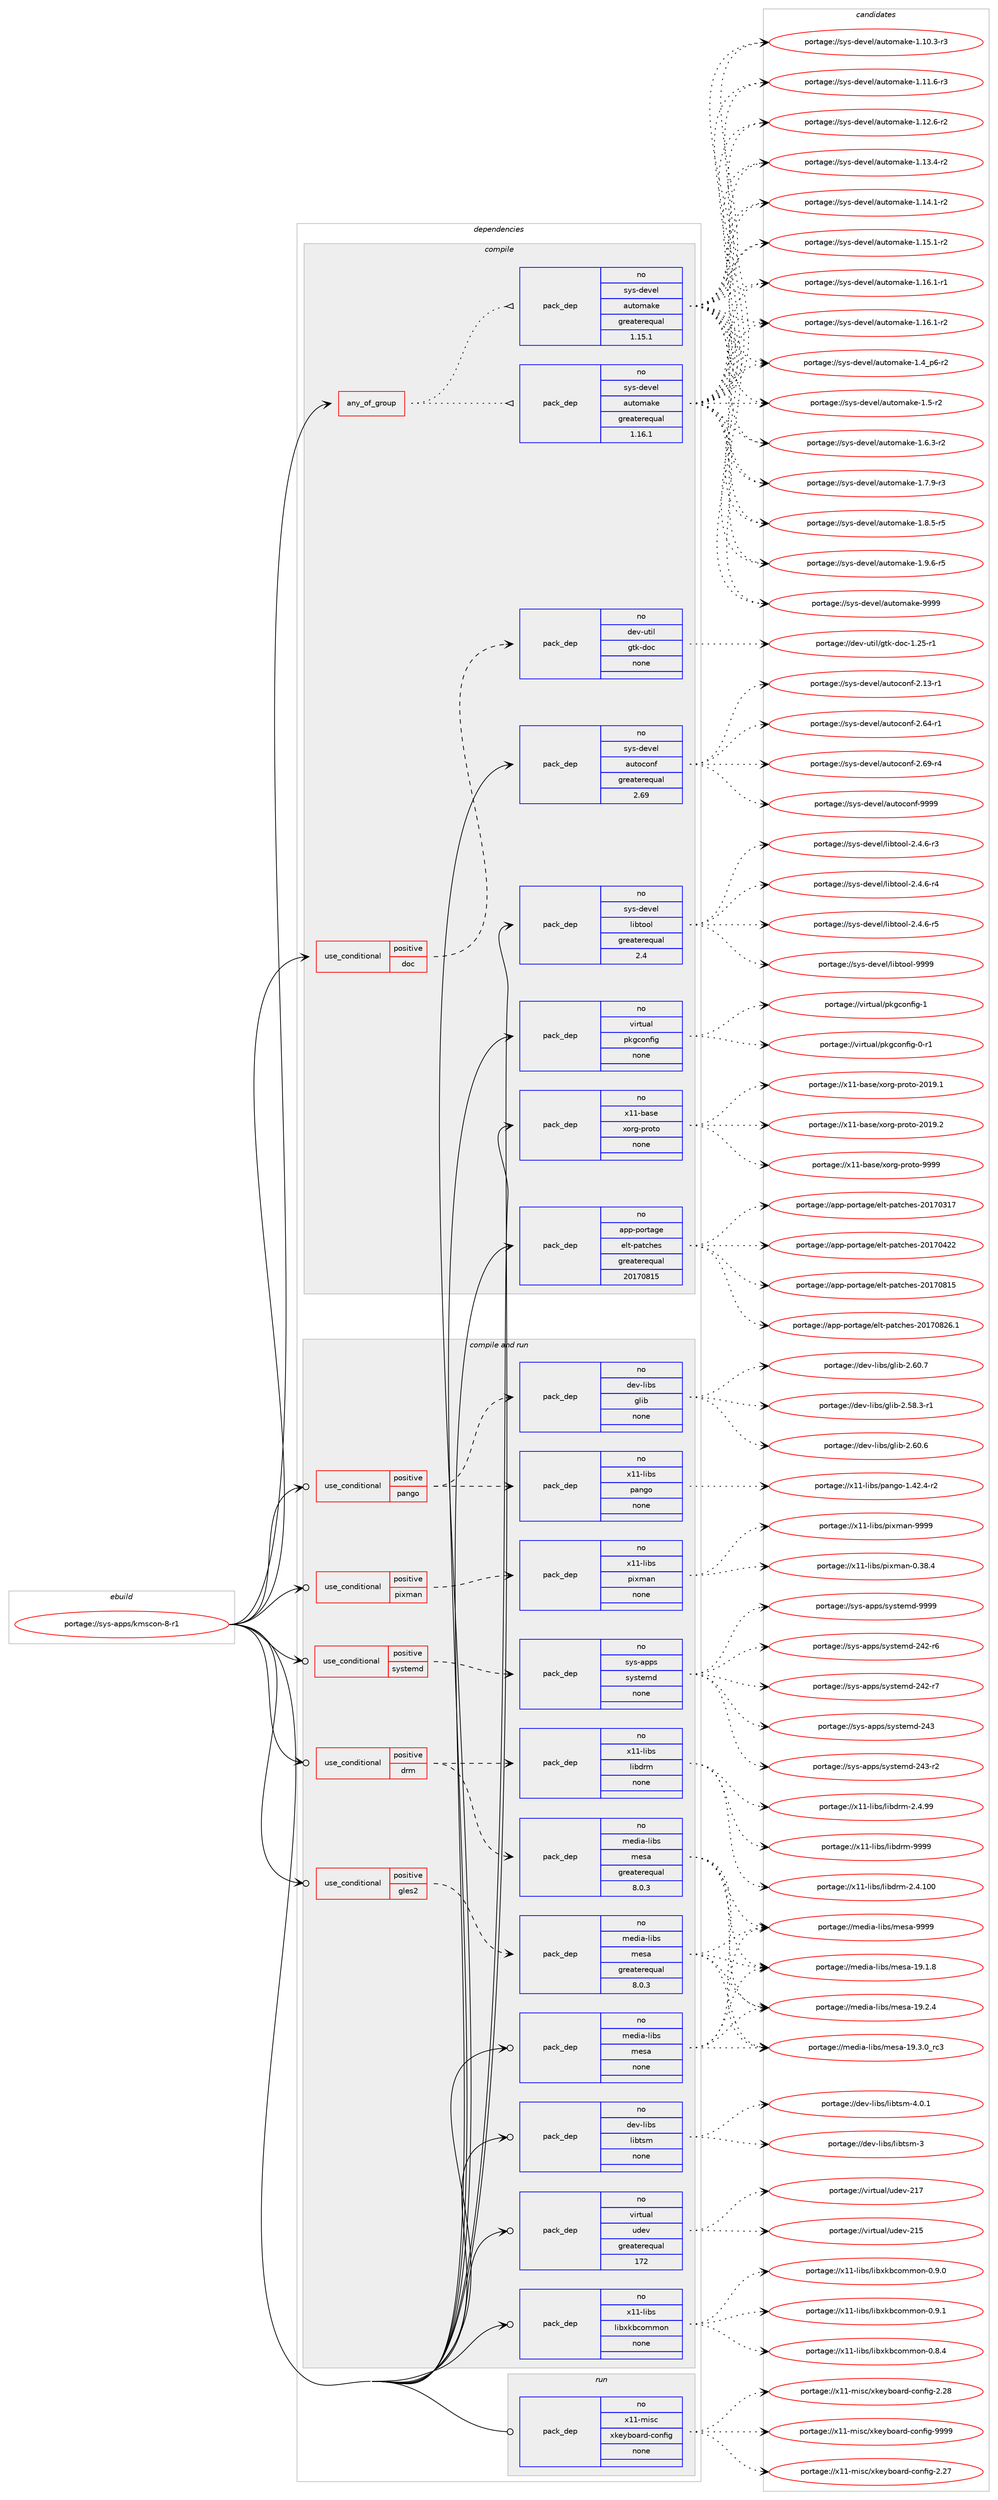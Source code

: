 digraph prolog {

# *************
# Graph options
# *************

newrank=true;
concentrate=true;
compound=true;
graph [rankdir=LR,fontname=Helvetica,fontsize=10,ranksep=1.5];#, ranksep=2.5, nodesep=0.2];
edge  [arrowhead=vee];
node  [fontname=Helvetica,fontsize=10];

# **********
# The ebuild
# **********

subgraph cluster_leftcol {
color=gray;
rank=same;
label=<<i>ebuild</i>>;
id [label="portage://sys-apps/kmscon-8-r1", color=red, width=4, href="../sys-apps/kmscon-8-r1.svg"];
}

# ****************
# The dependencies
# ****************

subgraph cluster_midcol {
color=gray;
label=<<i>dependencies</i>>;
subgraph cluster_compile {
fillcolor="#eeeeee";
style=filled;
label=<<i>compile</i>>;
subgraph any6621 {
dependency409082 [label=<<TABLE BORDER="0" CELLBORDER="1" CELLSPACING="0" CELLPADDING="4"><TR><TD CELLPADDING="10">any_of_group</TD></TR></TABLE>>, shape=none, color=red];subgraph pack302766 {
dependency409083 [label=<<TABLE BORDER="0" CELLBORDER="1" CELLSPACING="0" CELLPADDING="4" WIDTH="220"><TR><TD ROWSPAN="6" CELLPADDING="30">pack_dep</TD></TR><TR><TD WIDTH="110">no</TD></TR><TR><TD>sys-devel</TD></TR><TR><TD>automake</TD></TR><TR><TD>greaterequal</TD></TR><TR><TD>1.16.1</TD></TR></TABLE>>, shape=none, color=blue];
}
dependency409082:e -> dependency409083:w [weight=20,style="dotted",arrowhead="oinv"];
subgraph pack302767 {
dependency409084 [label=<<TABLE BORDER="0" CELLBORDER="1" CELLSPACING="0" CELLPADDING="4" WIDTH="220"><TR><TD ROWSPAN="6" CELLPADDING="30">pack_dep</TD></TR><TR><TD WIDTH="110">no</TD></TR><TR><TD>sys-devel</TD></TR><TR><TD>automake</TD></TR><TR><TD>greaterequal</TD></TR><TR><TD>1.15.1</TD></TR></TABLE>>, shape=none, color=blue];
}
dependency409082:e -> dependency409084:w [weight=20,style="dotted",arrowhead="oinv"];
}
id:e -> dependency409082:w [weight=20,style="solid",arrowhead="vee"];
subgraph cond99477 {
dependency409085 [label=<<TABLE BORDER="0" CELLBORDER="1" CELLSPACING="0" CELLPADDING="4"><TR><TD ROWSPAN="3" CELLPADDING="10">use_conditional</TD></TR><TR><TD>positive</TD></TR><TR><TD>doc</TD></TR></TABLE>>, shape=none, color=red];
subgraph pack302768 {
dependency409086 [label=<<TABLE BORDER="0" CELLBORDER="1" CELLSPACING="0" CELLPADDING="4" WIDTH="220"><TR><TD ROWSPAN="6" CELLPADDING="30">pack_dep</TD></TR><TR><TD WIDTH="110">no</TD></TR><TR><TD>dev-util</TD></TR><TR><TD>gtk-doc</TD></TR><TR><TD>none</TD></TR><TR><TD></TD></TR></TABLE>>, shape=none, color=blue];
}
dependency409085:e -> dependency409086:w [weight=20,style="dashed",arrowhead="vee"];
}
id:e -> dependency409085:w [weight=20,style="solid",arrowhead="vee"];
subgraph pack302769 {
dependency409087 [label=<<TABLE BORDER="0" CELLBORDER="1" CELLSPACING="0" CELLPADDING="4" WIDTH="220"><TR><TD ROWSPAN="6" CELLPADDING="30">pack_dep</TD></TR><TR><TD WIDTH="110">no</TD></TR><TR><TD>app-portage</TD></TR><TR><TD>elt-patches</TD></TR><TR><TD>greaterequal</TD></TR><TR><TD>20170815</TD></TR></TABLE>>, shape=none, color=blue];
}
id:e -> dependency409087:w [weight=20,style="solid",arrowhead="vee"];
subgraph pack302770 {
dependency409088 [label=<<TABLE BORDER="0" CELLBORDER="1" CELLSPACING="0" CELLPADDING="4" WIDTH="220"><TR><TD ROWSPAN="6" CELLPADDING="30">pack_dep</TD></TR><TR><TD WIDTH="110">no</TD></TR><TR><TD>sys-devel</TD></TR><TR><TD>autoconf</TD></TR><TR><TD>greaterequal</TD></TR><TR><TD>2.69</TD></TR></TABLE>>, shape=none, color=blue];
}
id:e -> dependency409088:w [weight=20,style="solid",arrowhead="vee"];
subgraph pack302771 {
dependency409089 [label=<<TABLE BORDER="0" CELLBORDER="1" CELLSPACING="0" CELLPADDING="4" WIDTH="220"><TR><TD ROWSPAN="6" CELLPADDING="30">pack_dep</TD></TR><TR><TD WIDTH="110">no</TD></TR><TR><TD>sys-devel</TD></TR><TR><TD>libtool</TD></TR><TR><TD>greaterequal</TD></TR><TR><TD>2.4</TD></TR></TABLE>>, shape=none, color=blue];
}
id:e -> dependency409089:w [weight=20,style="solid",arrowhead="vee"];
subgraph pack302772 {
dependency409090 [label=<<TABLE BORDER="0" CELLBORDER="1" CELLSPACING="0" CELLPADDING="4" WIDTH="220"><TR><TD ROWSPAN="6" CELLPADDING="30">pack_dep</TD></TR><TR><TD WIDTH="110">no</TD></TR><TR><TD>virtual</TD></TR><TR><TD>pkgconfig</TD></TR><TR><TD>none</TD></TR><TR><TD></TD></TR></TABLE>>, shape=none, color=blue];
}
id:e -> dependency409090:w [weight=20,style="solid",arrowhead="vee"];
subgraph pack302773 {
dependency409091 [label=<<TABLE BORDER="0" CELLBORDER="1" CELLSPACING="0" CELLPADDING="4" WIDTH="220"><TR><TD ROWSPAN="6" CELLPADDING="30">pack_dep</TD></TR><TR><TD WIDTH="110">no</TD></TR><TR><TD>x11-base</TD></TR><TR><TD>xorg-proto</TD></TR><TR><TD>none</TD></TR><TR><TD></TD></TR></TABLE>>, shape=none, color=blue];
}
id:e -> dependency409091:w [weight=20,style="solid",arrowhead="vee"];
}
subgraph cluster_compileandrun {
fillcolor="#eeeeee";
style=filled;
label=<<i>compile and run</i>>;
subgraph cond99478 {
dependency409092 [label=<<TABLE BORDER="0" CELLBORDER="1" CELLSPACING="0" CELLPADDING="4"><TR><TD ROWSPAN="3" CELLPADDING="10">use_conditional</TD></TR><TR><TD>positive</TD></TR><TR><TD>drm</TD></TR></TABLE>>, shape=none, color=red];
subgraph pack302774 {
dependency409093 [label=<<TABLE BORDER="0" CELLBORDER="1" CELLSPACING="0" CELLPADDING="4" WIDTH="220"><TR><TD ROWSPAN="6" CELLPADDING="30">pack_dep</TD></TR><TR><TD WIDTH="110">no</TD></TR><TR><TD>x11-libs</TD></TR><TR><TD>libdrm</TD></TR><TR><TD>none</TD></TR><TR><TD></TD></TR></TABLE>>, shape=none, color=blue];
}
dependency409092:e -> dependency409093:w [weight=20,style="dashed",arrowhead="vee"];
subgraph pack302775 {
dependency409094 [label=<<TABLE BORDER="0" CELLBORDER="1" CELLSPACING="0" CELLPADDING="4" WIDTH="220"><TR><TD ROWSPAN="6" CELLPADDING="30">pack_dep</TD></TR><TR><TD WIDTH="110">no</TD></TR><TR><TD>media-libs</TD></TR><TR><TD>mesa</TD></TR><TR><TD>greaterequal</TD></TR><TR><TD>8.0.3</TD></TR></TABLE>>, shape=none, color=blue];
}
dependency409092:e -> dependency409094:w [weight=20,style="dashed",arrowhead="vee"];
}
id:e -> dependency409092:w [weight=20,style="solid",arrowhead="odotvee"];
subgraph cond99479 {
dependency409095 [label=<<TABLE BORDER="0" CELLBORDER="1" CELLSPACING="0" CELLPADDING="4"><TR><TD ROWSPAN="3" CELLPADDING="10">use_conditional</TD></TR><TR><TD>positive</TD></TR><TR><TD>gles2</TD></TR></TABLE>>, shape=none, color=red];
subgraph pack302776 {
dependency409096 [label=<<TABLE BORDER="0" CELLBORDER="1" CELLSPACING="0" CELLPADDING="4" WIDTH="220"><TR><TD ROWSPAN="6" CELLPADDING="30">pack_dep</TD></TR><TR><TD WIDTH="110">no</TD></TR><TR><TD>media-libs</TD></TR><TR><TD>mesa</TD></TR><TR><TD>greaterequal</TD></TR><TR><TD>8.0.3</TD></TR></TABLE>>, shape=none, color=blue];
}
dependency409095:e -> dependency409096:w [weight=20,style="dashed",arrowhead="vee"];
}
id:e -> dependency409095:w [weight=20,style="solid",arrowhead="odotvee"];
subgraph cond99480 {
dependency409097 [label=<<TABLE BORDER="0" CELLBORDER="1" CELLSPACING="0" CELLPADDING="4"><TR><TD ROWSPAN="3" CELLPADDING="10">use_conditional</TD></TR><TR><TD>positive</TD></TR><TR><TD>pango</TD></TR></TABLE>>, shape=none, color=red];
subgraph pack302777 {
dependency409098 [label=<<TABLE BORDER="0" CELLBORDER="1" CELLSPACING="0" CELLPADDING="4" WIDTH="220"><TR><TD ROWSPAN="6" CELLPADDING="30">pack_dep</TD></TR><TR><TD WIDTH="110">no</TD></TR><TR><TD>x11-libs</TD></TR><TR><TD>pango</TD></TR><TR><TD>none</TD></TR><TR><TD></TD></TR></TABLE>>, shape=none, color=blue];
}
dependency409097:e -> dependency409098:w [weight=20,style="dashed",arrowhead="vee"];
subgraph pack302778 {
dependency409099 [label=<<TABLE BORDER="0" CELLBORDER="1" CELLSPACING="0" CELLPADDING="4" WIDTH="220"><TR><TD ROWSPAN="6" CELLPADDING="30">pack_dep</TD></TR><TR><TD WIDTH="110">no</TD></TR><TR><TD>dev-libs</TD></TR><TR><TD>glib</TD></TR><TR><TD>none</TD></TR><TR><TD></TD></TR></TABLE>>, shape=none, color=blue];
}
dependency409097:e -> dependency409099:w [weight=20,style="dashed",arrowhead="vee"];
}
id:e -> dependency409097:w [weight=20,style="solid",arrowhead="odotvee"];
subgraph cond99481 {
dependency409100 [label=<<TABLE BORDER="0" CELLBORDER="1" CELLSPACING="0" CELLPADDING="4"><TR><TD ROWSPAN="3" CELLPADDING="10">use_conditional</TD></TR><TR><TD>positive</TD></TR><TR><TD>pixman</TD></TR></TABLE>>, shape=none, color=red];
subgraph pack302779 {
dependency409101 [label=<<TABLE BORDER="0" CELLBORDER="1" CELLSPACING="0" CELLPADDING="4" WIDTH="220"><TR><TD ROWSPAN="6" CELLPADDING="30">pack_dep</TD></TR><TR><TD WIDTH="110">no</TD></TR><TR><TD>x11-libs</TD></TR><TR><TD>pixman</TD></TR><TR><TD>none</TD></TR><TR><TD></TD></TR></TABLE>>, shape=none, color=blue];
}
dependency409100:e -> dependency409101:w [weight=20,style="dashed",arrowhead="vee"];
}
id:e -> dependency409100:w [weight=20,style="solid",arrowhead="odotvee"];
subgraph cond99482 {
dependency409102 [label=<<TABLE BORDER="0" CELLBORDER="1" CELLSPACING="0" CELLPADDING="4"><TR><TD ROWSPAN="3" CELLPADDING="10">use_conditional</TD></TR><TR><TD>positive</TD></TR><TR><TD>systemd</TD></TR></TABLE>>, shape=none, color=red];
subgraph pack302780 {
dependency409103 [label=<<TABLE BORDER="0" CELLBORDER="1" CELLSPACING="0" CELLPADDING="4" WIDTH="220"><TR><TD ROWSPAN="6" CELLPADDING="30">pack_dep</TD></TR><TR><TD WIDTH="110">no</TD></TR><TR><TD>sys-apps</TD></TR><TR><TD>systemd</TD></TR><TR><TD>none</TD></TR><TR><TD></TD></TR></TABLE>>, shape=none, color=blue];
}
dependency409102:e -> dependency409103:w [weight=20,style="dashed",arrowhead="vee"];
}
id:e -> dependency409102:w [weight=20,style="solid",arrowhead="odotvee"];
subgraph pack302781 {
dependency409104 [label=<<TABLE BORDER="0" CELLBORDER="1" CELLSPACING="0" CELLPADDING="4" WIDTH="220"><TR><TD ROWSPAN="6" CELLPADDING="30">pack_dep</TD></TR><TR><TD WIDTH="110">no</TD></TR><TR><TD>dev-libs</TD></TR><TR><TD>libtsm</TD></TR><TR><TD>none</TD></TR><TR><TD></TD></TR></TABLE>>, shape=none, color=blue];
}
id:e -> dependency409104:w [weight=20,style="solid",arrowhead="odotvee"];
subgraph pack302782 {
dependency409105 [label=<<TABLE BORDER="0" CELLBORDER="1" CELLSPACING="0" CELLPADDING="4" WIDTH="220"><TR><TD ROWSPAN="6" CELLPADDING="30">pack_dep</TD></TR><TR><TD WIDTH="110">no</TD></TR><TR><TD>media-libs</TD></TR><TR><TD>mesa</TD></TR><TR><TD>none</TD></TR><TR><TD></TD></TR></TABLE>>, shape=none, color=blue];
}
id:e -> dependency409105:w [weight=20,style="solid",arrowhead="odotvee"];
subgraph pack302783 {
dependency409106 [label=<<TABLE BORDER="0" CELLBORDER="1" CELLSPACING="0" CELLPADDING="4" WIDTH="220"><TR><TD ROWSPAN="6" CELLPADDING="30">pack_dep</TD></TR><TR><TD WIDTH="110">no</TD></TR><TR><TD>virtual</TD></TR><TR><TD>udev</TD></TR><TR><TD>greaterequal</TD></TR><TR><TD>172</TD></TR></TABLE>>, shape=none, color=blue];
}
id:e -> dependency409106:w [weight=20,style="solid",arrowhead="odotvee"];
subgraph pack302784 {
dependency409107 [label=<<TABLE BORDER="0" CELLBORDER="1" CELLSPACING="0" CELLPADDING="4" WIDTH="220"><TR><TD ROWSPAN="6" CELLPADDING="30">pack_dep</TD></TR><TR><TD WIDTH="110">no</TD></TR><TR><TD>x11-libs</TD></TR><TR><TD>libxkbcommon</TD></TR><TR><TD>none</TD></TR><TR><TD></TD></TR></TABLE>>, shape=none, color=blue];
}
id:e -> dependency409107:w [weight=20,style="solid",arrowhead="odotvee"];
}
subgraph cluster_run {
fillcolor="#eeeeee";
style=filled;
label=<<i>run</i>>;
subgraph pack302785 {
dependency409108 [label=<<TABLE BORDER="0" CELLBORDER="1" CELLSPACING="0" CELLPADDING="4" WIDTH="220"><TR><TD ROWSPAN="6" CELLPADDING="30">pack_dep</TD></TR><TR><TD WIDTH="110">no</TD></TR><TR><TD>x11-misc</TD></TR><TR><TD>xkeyboard-config</TD></TR><TR><TD>none</TD></TR><TR><TD></TD></TR></TABLE>>, shape=none, color=blue];
}
id:e -> dependency409108:w [weight=20,style="solid",arrowhead="odot"];
}
}

# **************
# The candidates
# **************

subgraph cluster_choices {
rank=same;
color=gray;
label=<<i>candidates</i>>;

subgraph choice302766 {
color=black;
nodesep=1;
choiceportage11512111545100101118101108479711711611110997107101454946494846514511451 [label="portage://sys-devel/automake-1.10.3-r3", color=red, width=4,href="../sys-devel/automake-1.10.3-r3.svg"];
choiceportage11512111545100101118101108479711711611110997107101454946494946544511451 [label="portage://sys-devel/automake-1.11.6-r3", color=red, width=4,href="../sys-devel/automake-1.11.6-r3.svg"];
choiceportage11512111545100101118101108479711711611110997107101454946495046544511450 [label="portage://sys-devel/automake-1.12.6-r2", color=red, width=4,href="../sys-devel/automake-1.12.6-r2.svg"];
choiceportage11512111545100101118101108479711711611110997107101454946495146524511450 [label="portage://sys-devel/automake-1.13.4-r2", color=red, width=4,href="../sys-devel/automake-1.13.4-r2.svg"];
choiceportage11512111545100101118101108479711711611110997107101454946495246494511450 [label="portage://sys-devel/automake-1.14.1-r2", color=red, width=4,href="../sys-devel/automake-1.14.1-r2.svg"];
choiceportage11512111545100101118101108479711711611110997107101454946495346494511450 [label="portage://sys-devel/automake-1.15.1-r2", color=red, width=4,href="../sys-devel/automake-1.15.1-r2.svg"];
choiceportage11512111545100101118101108479711711611110997107101454946495446494511449 [label="portage://sys-devel/automake-1.16.1-r1", color=red, width=4,href="../sys-devel/automake-1.16.1-r1.svg"];
choiceportage11512111545100101118101108479711711611110997107101454946495446494511450 [label="portage://sys-devel/automake-1.16.1-r2", color=red, width=4,href="../sys-devel/automake-1.16.1-r2.svg"];
choiceportage115121115451001011181011084797117116111109971071014549465295112544511450 [label="portage://sys-devel/automake-1.4_p6-r2", color=red, width=4,href="../sys-devel/automake-1.4_p6-r2.svg"];
choiceportage11512111545100101118101108479711711611110997107101454946534511450 [label="portage://sys-devel/automake-1.5-r2", color=red, width=4,href="../sys-devel/automake-1.5-r2.svg"];
choiceportage115121115451001011181011084797117116111109971071014549465446514511450 [label="portage://sys-devel/automake-1.6.3-r2", color=red, width=4,href="../sys-devel/automake-1.6.3-r2.svg"];
choiceportage115121115451001011181011084797117116111109971071014549465546574511451 [label="portage://sys-devel/automake-1.7.9-r3", color=red, width=4,href="../sys-devel/automake-1.7.9-r3.svg"];
choiceportage115121115451001011181011084797117116111109971071014549465646534511453 [label="portage://sys-devel/automake-1.8.5-r5", color=red, width=4,href="../sys-devel/automake-1.8.5-r5.svg"];
choiceportage115121115451001011181011084797117116111109971071014549465746544511453 [label="portage://sys-devel/automake-1.9.6-r5", color=red, width=4,href="../sys-devel/automake-1.9.6-r5.svg"];
choiceportage115121115451001011181011084797117116111109971071014557575757 [label="portage://sys-devel/automake-9999", color=red, width=4,href="../sys-devel/automake-9999.svg"];
dependency409083:e -> choiceportage11512111545100101118101108479711711611110997107101454946494846514511451:w [style=dotted,weight="100"];
dependency409083:e -> choiceportage11512111545100101118101108479711711611110997107101454946494946544511451:w [style=dotted,weight="100"];
dependency409083:e -> choiceportage11512111545100101118101108479711711611110997107101454946495046544511450:w [style=dotted,weight="100"];
dependency409083:e -> choiceportage11512111545100101118101108479711711611110997107101454946495146524511450:w [style=dotted,weight="100"];
dependency409083:e -> choiceportage11512111545100101118101108479711711611110997107101454946495246494511450:w [style=dotted,weight="100"];
dependency409083:e -> choiceportage11512111545100101118101108479711711611110997107101454946495346494511450:w [style=dotted,weight="100"];
dependency409083:e -> choiceportage11512111545100101118101108479711711611110997107101454946495446494511449:w [style=dotted,weight="100"];
dependency409083:e -> choiceportage11512111545100101118101108479711711611110997107101454946495446494511450:w [style=dotted,weight="100"];
dependency409083:e -> choiceportage115121115451001011181011084797117116111109971071014549465295112544511450:w [style=dotted,weight="100"];
dependency409083:e -> choiceportage11512111545100101118101108479711711611110997107101454946534511450:w [style=dotted,weight="100"];
dependency409083:e -> choiceportage115121115451001011181011084797117116111109971071014549465446514511450:w [style=dotted,weight="100"];
dependency409083:e -> choiceportage115121115451001011181011084797117116111109971071014549465546574511451:w [style=dotted,weight="100"];
dependency409083:e -> choiceportage115121115451001011181011084797117116111109971071014549465646534511453:w [style=dotted,weight="100"];
dependency409083:e -> choiceportage115121115451001011181011084797117116111109971071014549465746544511453:w [style=dotted,weight="100"];
dependency409083:e -> choiceportage115121115451001011181011084797117116111109971071014557575757:w [style=dotted,weight="100"];
}
subgraph choice302767 {
color=black;
nodesep=1;
choiceportage11512111545100101118101108479711711611110997107101454946494846514511451 [label="portage://sys-devel/automake-1.10.3-r3", color=red, width=4,href="../sys-devel/automake-1.10.3-r3.svg"];
choiceportage11512111545100101118101108479711711611110997107101454946494946544511451 [label="portage://sys-devel/automake-1.11.6-r3", color=red, width=4,href="../sys-devel/automake-1.11.6-r3.svg"];
choiceportage11512111545100101118101108479711711611110997107101454946495046544511450 [label="portage://sys-devel/automake-1.12.6-r2", color=red, width=4,href="../sys-devel/automake-1.12.6-r2.svg"];
choiceportage11512111545100101118101108479711711611110997107101454946495146524511450 [label="portage://sys-devel/automake-1.13.4-r2", color=red, width=4,href="../sys-devel/automake-1.13.4-r2.svg"];
choiceportage11512111545100101118101108479711711611110997107101454946495246494511450 [label="portage://sys-devel/automake-1.14.1-r2", color=red, width=4,href="../sys-devel/automake-1.14.1-r2.svg"];
choiceportage11512111545100101118101108479711711611110997107101454946495346494511450 [label="portage://sys-devel/automake-1.15.1-r2", color=red, width=4,href="../sys-devel/automake-1.15.1-r2.svg"];
choiceportage11512111545100101118101108479711711611110997107101454946495446494511449 [label="portage://sys-devel/automake-1.16.1-r1", color=red, width=4,href="../sys-devel/automake-1.16.1-r1.svg"];
choiceportage11512111545100101118101108479711711611110997107101454946495446494511450 [label="portage://sys-devel/automake-1.16.1-r2", color=red, width=4,href="../sys-devel/automake-1.16.1-r2.svg"];
choiceportage115121115451001011181011084797117116111109971071014549465295112544511450 [label="portage://sys-devel/automake-1.4_p6-r2", color=red, width=4,href="../sys-devel/automake-1.4_p6-r2.svg"];
choiceportage11512111545100101118101108479711711611110997107101454946534511450 [label="portage://sys-devel/automake-1.5-r2", color=red, width=4,href="../sys-devel/automake-1.5-r2.svg"];
choiceportage115121115451001011181011084797117116111109971071014549465446514511450 [label="portage://sys-devel/automake-1.6.3-r2", color=red, width=4,href="../sys-devel/automake-1.6.3-r2.svg"];
choiceportage115121115451001011181011084797117116111109971071014549465546574511451 [label="portage://sys-devel/automake-1.7.9-r3", color=red, width=4,href="../sys-devel/automake-1.7.9-r3.svg"];
choiceportage115121115451001011181011084797117116111109971071014549465646534511453 [label="portage://sys-devel/automake-1.8.5-r5", color=red, width=4,href="../sys-devel/automake-1.8.5-r5.svg"];
choiceportage115121115451001011181011084797117116111109971071014549465746544511453 [label="portage://sys-devel/automake-1.9.6-r5", color=red, width=4,href="../sys-devel/automake-1.9.6-r5.svg"];
choiceportage115121115451001011181011084797117116111109971071014557575757 [label="portage://sys-devel/automake-9999", color=red, width=4,href="../sys-devel/automake-9999.svg"];
dependency409084:e -> choiceportage11512111545100101118101108479711711611110997107101454946494846514511451:w [style=dotted,weight="100"];
dependency409084:e -> choiceportage11512111545100101118101108479711711611110997107101454946494946544511451:w [style=dotted,weight="100"];
dependency409084:e -> choiceportage11512111545100101118101108479711711611110997107101454946495046544511450:w [style=dotted,weight="100"];
dependency409084:e -> choiceportage11512111545100101118101108479711711611110997107101454946495146524511450:w [style=dotted,weight="100"];
dependency409084:e -> choiceportage11512111545100101118101108479711711611110997107101454946495246494511450:w [style=dotted,weight="100"];
dependency409084:e -> choiceportage11512111545100101118101108479711711611110997107101454946495346494511450:w [style=dotted,weight="100"];
dependency409084:e -> choiceportage11512111545100101118101108479711711611110997107101454946495446494511449:w [style=dotted,weight="100"];
dependency409084:e -> choiceportage11512111545100101118101108479711711611110997107101454946495446494511450:w [style=dotted,weight="100"];
dependency409084:e -> choiceportage115121115451001011181011084797117116111109971071014549465295112544511450:w [style=dotted,weight="100"];
dependency409084:e -> choiceportage11512111545100101118101108479711711611110997107101454946534511450:w [style=dotted,weight="100"];
dependency409084:e -> choiceportage115121115451001011181011084797117116111109971071014549465446514511450:w [style=dotted,weight="100"];
dependency409084:e -> choiceportage115121115451001011181011084797117116111109971071014549465546574511451:w [style=dotted,weight="100"];
dependency409084:e -> choiceportage115121115451001011181011084797117116111109971071014549465646534511453:w [style=dotted,weight="100"];
dependency409084:e -> choiceportage115121115451001011181011084797117116111109971071014549465746544511453:w [style=dotted,weight="100"];
dependency409084:e -> choiceportage115121115451001011181011084797117116111109971071014557575757:w [style=dotted,weight="100"];
}
subgraph choice302768 {
color=black;
nodesep=1;
choiceportage1001011184511711610510847103116107451001119945494650534511449 [label="portage://dev-util/gtk-doc-1.25-r1", color=red, width=4,href="../dev-util/gtk-doc-1.25-r1.svg"];
dependency409086:e -> choiceportage1001011184511711610510847103116107451001119945494650534511449:w [style=dotted,weight="100"];
}
subgraph choice302769 {
color=black;
nodesep=1;
choiceportage97112112451121111141169710310147101108116451129711699104101115455048495548514955 [label="portage://app-portage/elt-patches-20170317", color=red, width=4,href="../app-portage/elt-patches-20170317.svg"];
choiceportage97112112451121111141169710310147101108116451129711699104101115455048495548525050 [label="portage://app-portage/elt-patches-20170422", color=red, width=4,href="../app-portage/elt-patches-20170422.svg"];
choiceportage97112112451121111141169710310147101108116451129711699104101115455048495548564953 [label="portage://app-portage/elt-patches-20170815", color=red, width=4,href="../app-portage/elt-patches-20170815.svg"];
choiceportage971121124511211111411697103101471011081164511297116991041011154550484955485650544649 [label="portage://app-portage/elt-patches-20170826.1", color=red, width=4,href="../app-portage/elt-patches-20170826.1.svg"];
dependency409087:e -> choiceportage97112112451121111141169710310147101108116451129711699104101115455048495548514955:w [style=dotted,weight="100"];
dependency409087:e -> choiceportage97112112451121111141169710310147101108116451129711699104101115455048495548525050:w [style=dotted,weight="100"];
dependency409087:e -> choiceportage97112112451121111141169710310147101108116451129711699104101115455048495548564953:w [style=dotted,weight="100"];
dependency409087:e -> choiceportage971121124511211111411697103101471011081164511297116991041011154550484955485650544649:w [style=dotted,weight="100"];
}
subgraph choice302770 {
color=black;
nodesep=1;
choiceportage1151211154510010111810110847971171161119911111010245504649514511449 [label="portage://sys-devel/autoconf-2.13-r1", color=red, width=4,href="../sys-devel/autoconf-2.13-r1.svg"];
choiceportage1151211154510010111810110847971171161119911111010245504654524511449 [label="portage://sys-devel/autoconf-2.64-r1", color=red, width=4,href="../sys-devel/autoconf-2.64-r1.svg"];
choiceportage1151211154510010111810110847971171161119911111010245504654574511452 [label="portage://sys-devel/autoconf-2.69-r4", color=red, width=4,href="../sys-devel/autoconf-2.69-r4.svg"];
choiceportage115121115451001011181011084797117116111991111101024557575757 [label="portage://sys-devel/autoconf-9999", color=red, width=4,href="../sys-devel/autoconf-9999.svg"];
dependency409088:e -> choiceportage1151211154510010111810110847971171161119911111010245504649514511449:w [style=dotted,weight="100"];
dependency409088:e -> choiceportage1151211154510010111810110847971171161119911111010245504654524511449:w [style=dotted,weight="100"];
dependency409088:e -> choiceportage1151211154510010111810110847971171161119911111010245504654574511452:w [style=dotted,weight="100"];
dependency409088:e -> choiceportage115121115451001011181011084797117116111991111101024557575757:w [style=dotted,weight="100"];
}
subgraph choice302771 {
color=black;
nodesep=1;
choiceportage1151211154510010111810110847108105981161111111084550465246544511451 [label="portage://sys-devel/libtool-2.4.6-r3", color=red, width=4,href="../sys-devel/libtool-2.4.6-r3.svg"];
choiceportage1151211154510010111810110847108105981161111111084550465246544511452 [label="portage://sys-devel/libtool-2.4.6-r4", color=red, width=4,href="../sys-devel/libtool-2.4.6-r4.svg"];
choiceportage1151211154510010111810110847108105981161111111084550465246544511453 [label="portage://sys-devel/libtool-2.4.6-r5", color=red, width=4,href="../sys-devel/libtool-2.4.6-r5.svg"];
choiceportage1151211154510010111810110847108105981161111111084557575757 [label="portage://sys-devel/libtool-9999", color=red, width=4,href="../sys-devel/libtool-9999.svg"];
dependency409089:e -> choiceportage1151211154510010111810110847108105981161111111084550465246544511451:w [style=dotted,weight="100"];
dependency409089:e -> choiceportage1151211154510010111810110847108105981161111111084550465246544511452:w [style=dotted,weight="100"];
dependency409089:e -> choiceportage1151211154510010111810110847108105981161111111084550465246544511453:w [style=dotted,weight="100"];
dependency409089:e -> choiceportage1151211154510010111810110847108105981161111111084557575757:w [style=dotted,weight="100"];
}
subgraph choice302772 {
color=black;
nodesep=1;
choiceportage11810511411611797108471121071039911111010210510345484511449 [label="portage://virtual/pkgconfig-0-r1", color=red, width=4,href="../virtual/pkgconfig-0-r1.svg"];
choiceportage1181051141161179710847112107103991111101021051034549 [label="portage://virtual/pkgconfig-1", color=red, width=4,href="../virtual/pkgconfig-1.svg"];
dependency409090:e -> choiceportage11810511411611797108471121071039911111010210510345484511449:w [style=dotted,weight="100"];
dependency409090:e -> choiceportage1181051141161179710847112107103991111101021051034549:w [style=dotted,weight="100"];
}
subgraph choice302773 {
color=black;
nodesep=1;
choiceportage1204949459897115101471201111141034511211411111611145504849574649 [label="portage://x11-base/xorg-proto-2019.1", color=red, width=4,href="../x11-base/xorg-proto-2019.1.svg"];
choiceportage1204949459897115101471201111141034511211411111611145504849574650 [label="portage://x11-base/xorg-proto-2019.2", color=red, width=4,href="../x11-base/xorg-proto-2019.2.svg"];
choiceportage120494945989711510147120111114103451121141111161114557575757 [label="portage://x11-base/xorg-proto-9999", color=red, width=4,href="../x11-base/xorg-proto-9999.svg"];
dependency409091:e -> choiceportage1204949459897115101471201111141034511211411111611145504849574649:w [style=dotted,weight="100"];
dependency409091:e -> choiceportage1204949459897115101471201111141034511211411111611145504849574650:w [style=dotted,weight="100"];
dependency409091:e -> choiceportage120494945989711510147120111114103451121141111161114557575757:w [style=dotted,weight="100"];
}
subgraph choice302774 {
color=black;
nodesep=1;
choiceportage1204949451081059811547108105981001141094550465246494848 [label="portage://x11-libs/libdrm-2.4.100", color=red, width=4,href="../x11-libs/libdrm-2.4.100.svg"];
choiceportage12049494510810598115471081059810011410945504652465757 [label="portage://x11-libs/libdrm-2.4.99", color=red, width=4,href="../x11-libs/libdrm-2.4.99.svg"];
choiceportage1204949451081059811547108105981001141094557575757 [label="portage://x11-libs/libdrm-9999", color=red, width=4,href="../x11-libs/libdrm-9999.svg"];
dependency409093:e -> choiceportage1204949451081059811547108105981001141094550465246494848:w [style=dotted,weight="100"];
dependency409093:e -> choiceportage12049494510810598115471081059810011410945504652465757:w [style=dotted,weight="100"];
dependency409093:e -> choiceportage1204949451081059811547108105981001141094557575757:w [style=dotted,weight="100"];
}
subgraph choice302775 {
color=black;
nodesep=1;
choiceportage109101100105974510810598115471091011159745495746494656 [label="portage://media-libs/mesa-19.1.8", color=red, width=4,href="../media-libs/mesa-19.1.8.svg"];
choiceportage109101100105974510810598115471091011159745495746504652 [label="portage://media-libs/mesa-19.2.4", color=red, width=4,href="../media-libs/mesa-19.2.4.svg"];
choiceportage109101100105974510810598115471091011159745495746514648951149951 [label="portage://media-libs/mesa-19.3.0_rc3", color=red, width=4,href="../media-libs/mesa-19.3.0_rc3.svg"];
choiceportage10910110010597451081059811547109101115974557575757 [label="portage://media-libs/mesa-9999", color=red, width=4,href="../media-libs/mesa-9999.svg"];
dependency409094:e -> choiceportage109101100105974510810598115471091011159745495746494656:w [style=dotted,weight="100"];
dependency409094:e -> choiceportage109101100105974510810598115471091011159745495746504652:w [style=dotted,weight="100"];
dependency409094:e -> choiceportage109101100105974510810598115471091011159745495746514648951149951:w [style=dotted,weight="100"];
dependency409094:e -> choiceportage10910110010597451081059811547109101115974557575757:w [style=dotted,weight="100"];
}
subgraph choice302776 {
color=black;
nodesep=1;
choiceportage109101100105974510810598115471091011159745495746494656 [label="portage://media-libs/mesa-19.1.8", color=red, width=4,href="../media-libs/mesa-19.1.8.svg"];
choiceportage109101100105974510810598115471091011159745495746504652 [label="portage://media-libs/mesa-19.2.4", color=red, width=4,href="../media-libs/mesa-19.2.4.svg"];
choiceportage109101100105974510810598115471091011159745495746514648951149951 [label="portage://media-libs/mesa-19.3.0_rc3", color=red, width=4,href="../media-libs/mesa-19.3.0_rc3.svg"];
choiceportage10910110010597451081059811547109101115974557575757 [label="portage://media-libs/mesa-9999", color=red, width=4,href="../media-libs/mesa-9999.svg"];
dependency409096:e -> choiceportage109101100105974510810598115471091011159745495746494656:w [style=dotted,weight="100"];
dependency409096:e -> choiceportage109101100105974510810598115471091011159745495746504652:w [style=dotted,weight="100"];
dependency409096:e -> choiceportage109101100105974510810598115471091011159745495746514648951149951:w [style=dotted,weight="100"];
dependency409096:e -> choiceportage10910110010597451081059811547109101115974557575757:w [style=dotted,weight="100"];
}
subgraph choice302777 {
color=black;
nodesep=1;
choiceportage120494945108105981154711297110103111454946525046524511450 [label="portage://x11-libs/pango-1.42.4-r2", color=red, width=4,href="../x11-libs/pango-1.42.4-r2.svg"];
dependency409098:e -> choiceportage120494945108105981154711297110103111454946525046524511450:w [style=dotted,weight="100"];
}
subgraph choice302778 {
color=black;
nodesep=1;
choiceportage10010111845108105981154710310810598455046535646514511449 [label="portage://dev-libs/glib-2.58.3-r1", color=red, width=4,href="../dev-libs/glib-2.58.3-r1.svg"];
choiceportage1001011184510810598115471031081059845504654484654 [label="portage://dev-libs/glib-2.60.6", color=red, width=4,href="../dev-libs/glib-2.60.6.svg"];
choiceportage1001011184510810598115471031081059845504654484655 [label="portage://dev-libs/glib-2.60.7", color=red, width=4,href="../dev-libs/glib-2.60.7.svg"];
dependency409099:e -> choiceportage10010111845108105981154710310810598455046535646514511449:w [style=dotted,weight="100"];
dependency409099:e -> choiceportage1001011184510810598115471031081059845504654484654:w [style=dotted,weight="100"];
dependency409099:e -> choiceportage1001011184510810598115471031081059845504654484655:w [style=dotted,weight="100"];
}
subgraph choice302779 {
color=black;
nodesep=1;
choiceportage12049494510810598115471121051201099711045484651564652 [label="portage://x11-libs/pixman-0.38.4", color=red, width=4,href="../x11-libs/pixman-0.38.4.svg"];
choiceportage1204949451081059811547112105120109971104557575757 [label="portage://x11-libs/pixman-9999", color=red, width=4,href="../x11-libs/pixman-9999.svg"];
dependency409101:e -> choiceportage12049494510810598115471121051201099711045484651564652:w [style=dotted,weight="100"];
dependency409101:e -> choiceportage1204949451081059811547112105120109971104557575757:w [style=dotted,weight="100"];
}
subgraph choice302780 {
color=black;
nodesep=1;
choiceportage115121115459711211211547115121115116101109100455052504511454 [label="portage://sys-apps/systemd-242-r6", color=red, width=4,href="../sys-apps/systemd-242-r6.svg"];
choiceportage115121115459711211211547115121115116101109100455052504511455 [label="portage://sys-apps/systemd-242-r7", color=red, width=4,href="../sys-apps/systemd-242-r7.svg"];
choiceportage11512111545971121121154711512111511610110910045505251 [label="portage://sys-apps/systemd-243", color=red, width=4,href="../sys-apps/systemd-243.svg"];
choiceportage115121115459711211211547115121115116101109100455052514511450 [label="portage://sys-apps/systemd-243-r2", color=red, width=4,href="../sys-apps/systemd-243-r2.svg"];
choiceportage1151211154597112112115471151211151161011091004557575757 [label="portage://sys-apps/systemd-9999", color=red, width=4,href="../sys-apps/systemd-9999.svg"];
dependency409103:e -> choiceportage115121115459711211211547115121115116101109100455052504511454:w [style=dotted,weight="100"];
dependency409103:e -> choiceportage115121115459711211211547115121115116101109100455052504511455:w [style=dotted,weight="100"];
dependency409103:e -> choiceportage11512111545971121121154711512111511610110910045505251:w [style=dotted,weight="100"];
dependency409103:e -> choiceportage115121115459711211211547115121115116101109100455052514511450:w [style=dotted,weight="100"];
dependency409103:e -> choiceportage1151211154597112112115471151211151161011091004557575757:w [style=dotted,weight="100"];
}
subgraph choice302781 {
color=black;
nodesep=1;
choiceportage100101118451081059811547108105981161151094551 [label="portage://dev-libs/libtsm-3", color=red, width=4,href="../dev-libs/libtsm-3.svg"];
choiceportage10010111845108105981154710810598116115109455246484649 [label="portage://dev-libs/libtsm-4.0.1", color=red, width=4,href="../dev-libs/libtsm-4.0.1.svg"];
dependency409104:e -> choiceportage100101118451081059811547108105981161151094551:w [style=dotted,weight="100"];
dependency409104:e -> choiceportage10010111845108105981154710810598116115109455246484649:w [style=dotted,weight="100"];
}
subgraph choice302782 {
color=black;
nodesep=1;
choiceportage109101100105974510810598115471091011159745495746494656 [label="portage://media-libs/mesa-19.1.8", color=red, width=4,href="../media-libs/mesa-19.1.8.svg"];
choiceportage109101100105974510810598115471091011159745495746504652 [label="portage://media-libs/mesa-19.2.4", color=red, width=4,href="../media-libs/mesa-19.2.4.svg"];
choiceportage109101100105974510810598115471091011159745495746514648951149951 [label="portage://media-libs/mesa-19.3.0_rc3", color=red, width=4,href="../media-libs/mesa-19.3.0_rc3.svg"];
choiceportage10910110010597451081059811547109101115974557575757 [label="portage://media-libs/mesa-9999", color=red, width=4,href="../media-libs/mesa-9999.svg"];
dependency409105:e -> choiceportage109101100105974510810598115471091011159745495746494656:w [style=dotted,weight="100"];
dependency409105:e -> choiceportage109101100105974510810598115471091011159745495746504652:w [style=dotted,weight="100"];
dependency409105:e -> choiceportage109101100105974510810598115471091011159745495746514648951149951:w [style=dotted,weight="100"];
dependency409105:e -> choiceportage10910110010597451081059811547109101115974557575757:w [style=dotted,weight="100"];
}
subgraph choice302783 {
color=black;
nodesep=1;
choiceportage118105114116117971084711710010111845504953 [label="portage://virtual/udev-215", color=red, width=4,href="../virtual/udev-215.svg"];
choiceportage118105114116117971084711710010111845504955 [label="portage://virtual/udev-217", color=red, width=4,href="../virtual/udev-217.svg"];
dependency409106:e -> choiceportage118105114116117971084711710010111845504953:w [style=dotted,weight="100"];
dependency409106:e -> choiceportage118105114116117971084711710010111845504955:w [style=dotted,weight="100"];
}
subgraph choice302784 {
color=black;
nodesep=1;
choiceportage1204949451081059811547108105981201079899111109109111110454846564652 [label="portage://x11-libs/libxkbcommon-0.8.4", color=red, width=4,href="../x11-libs/libxkbcommon-0.8.4.svg"];
choiceportage1204949451081059811547108105981201079899111109109111110454846574648 [label="portage://x11-libs/libxkbcommon-0.9.0", color=red, width=4,href="../x11-libs/libxkbcommon-0.9.0.svg"];
choiceportage1204949451081059811547108105981201079899111109109111110454846574649 [label="portage://x11-libs/libxkbcommon-0.9.1", color=red, width=4,href="../x11-libs/libxkbcommon-0.9.1.svg"];
dependency409107:e -> choiceportage1204949451081059811547108105981201079899111109109111110454846564652:w [style=dotted,weight="100"];
dependency409107:e -> choiceportage1204949451081059811547108105981201079899111109109111110454846574648:w [style=dotted,weight="100"];
dependency409107:e -> choiceportage1204949451081059811547108105981201079899111109109111110454846574649:w [style=dotted,weight="100"];
}
subgraph choice302785 {
color=black;
nodesep=1;
choiceportage1204949451091051159947120107101121981119711410045991111101021051034550465055 [label="portage://x11-misc/xkeyboard-config-2.27", color=red, width=4,href="../x11-misc/xkeyboard-config-2.27.svg"];
choiceportage1204949451091051159947120107101121981119711410045991111101021051034550465056 [label="portage://x11-misc/xkeyboard-config-2.28", color=red, width=4,href="../x11-misc/xkeyboard-config-2.28.svg"];
choiceportage1204949451091051159947120107101121981119711410045991111101021051034557575757 [label="portage://x11-misc/xkeyboard-config-9999", color=red, width=4,href="../x11-misc/xkeyboard-config-9999.svg"];
dependency409108:e -> choiceportage1204949451091051159947120107101121981119711410045991111101021051034550465055:w [style=dotted,weight="100"];
dependency409108:e -> choiceportage1204949451091051159947120107101121981119711410045991111101021051034550465056:w [style=dotted,weight="100"];
dependency409108:e -> choiceportage1204949451091051159947120107101121981119711410045991111101021051034557575757:w [style=dotted,weight="100"];
}
}

}
